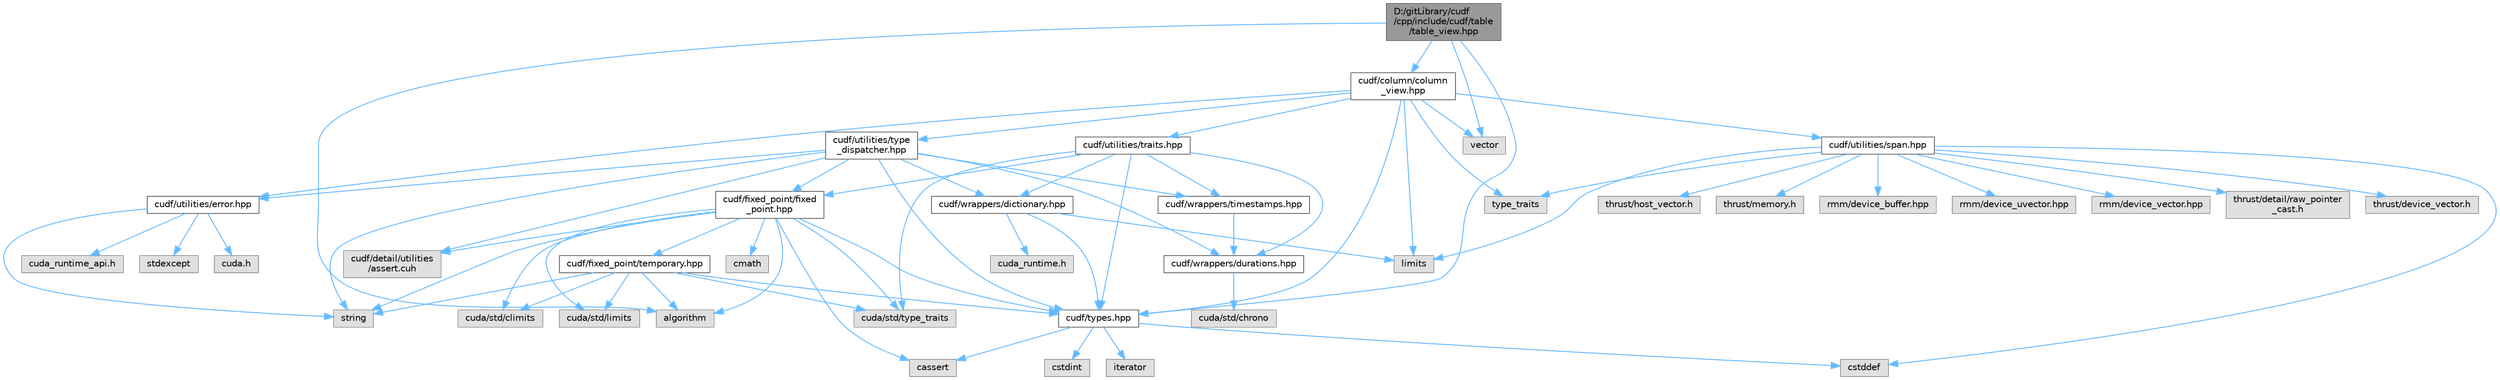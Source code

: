 digraph "D:/gitLibrary/cudf/cpp/include/cudf/table/table_view.hpp"
{
 // LATEX_PDF_SIZE
  bgcolor="transparent";
  edge [fontname=Helvetica,fontsize=10,labelfontname=Helvetica,labelfontsize=10];
  node [fontname=Helvetica,fontsize=10,shape=box,height=0.2,width=0.4];
  Node1 [id="Node000001",label="D:/gitLibrary/cudf\l/cpp/include/cudf/table\l/table_view.hpp",height=0.2,width=0.4,color="gray40", fillcolor="grey60", style="filled", fontcolor="black",tooltip="Class definitions for (mutable)_table_view"];
  Node1 -> Node2 [id="edge1_Node000001_Node000002",color="steelblue1",style="solid",tooltip=" "];
  Node2 [id="Node000002",label="cudf/column/column\l_view.hpp",height=0.2,width=0.4,color="grey40", fillcolor="white", style="filled",URL="$column__view_8hpp.html",tooltip="column view class definitions"];
  Node2 -> Node3 [id="edge2_Node000002_Node000003",color="steelblue1",style="solid",tooltip=" "];
  Node3 [id="Node000003",label="cudf/types.hpp",height=0.2,width=0.4,color="grey40", fillcolor="white", style="filled",URL="$types_8hpp.html",tooltip="Type declarations for libcudf."];
  Node3 -> Node4 [id="edge3_Node000003_Node000004",color="steelblue1",style="solid",tooltip=" "];
  Node4 [id="Node000004",label="cassert",height=0.2,width=0.4,color="grey60", fillcolor="#E0E0E0", style="filled",tooltip=" "];
  Node3 -> Node5 [id="edge4_Node000003_Node000005",color="steelblue1",style="solid",tooltip=" "];
  Node5 [id="Node000005",label="cstddef",height=0.2,width=0.4,color="grey60", fillcolor="#E0E0E0", style="filled",tooltip=" "];
  Node3 -> Node6 [id="edge5_Node000003_Node000006",color="steelblue1",style="solid",tooltip=" "];
  Node6 [id="Node000006",label="cstdint",height=0.2,width=0.4,color="grey60", fillcolor="#E0E0E0", style="filled",tooltip=" "];
  Node3 -> Node7 [id="edge6_Node000003_Node000007",color="steelblue1",style="solid",tooltip=" "];
  Node7 [id="Node000007",label="iterator",height=0.2,width=0.4,color="grey60", fillcolor="#E0E0E0", style="filled",tooltip=" "];
  Node2 -> Node8 [id="edge7_Node000002_Node000008",color="steelblue1",style="solid",tooltip=" "];
  Node8 [id="Node000008",label="cudf/utilities/error.hpp",height=0.2,width=0.4,color="grey40", fillcolor="white", style="filled",URL="$error_8hpp.html",tooltip=" "];
  Node8 -> Node9 [id="edge8_Node000008_Node000009",color="steelblue1",style="solid",tooltip=" "];
  Node9 [id="Node000009",label="cuda.h",height=0.2,width=0.4,color="grey60", fillcolor="#E0E0E0", style="filled",tooltip=" "];
  Node8 -> Node10 [id="edge9_Node000008_Node000010",color="steelblue1",style="solid",tooltip=" "];
  Node10 [id="Node000010",label="cuda_runtime_api.h",height=0.2,width=0.4,color="grey60", fillcolor="#E0E0E0", style="filled",tooltip=" "];
  Node8 -> Node11 [id="edge10_Node000008_Node000011",color="steelblue1",style="solid",tooltip=" "];
  Node11 [id="Node000011",label="stdexcept",height=0.2,width=0.4,color="grey60", fillcolor="#E0E0E0", style="filled",tooltip=" "];
  Node8 -> Node12 [id="edge11_Node000008_Node000012",color="steelblue1",style="solid",tooltip=" "];
  Node12 [id="Node000012",label="string",height=0.2,width=0.4,color="grey60", fillcolor="#E0E0E0", style="filled",tooltip=" "];
  Node2 -> Node13 [id="edge12_Node000002_Node000013",color="steelblue1",style="solid",tooltip=" "];
  Node13 [id="Node000013",label="cudf/utilities/span.hpp",height=0.2,width=0.4,color="grey40", fillcolor="white", style="filled",URL="$span_8hpp.html",tooltip=" "];
  Node13 -> Node14 [id="edge13_Node000013_Node000014",color="steelblue1",style="solid",tooltip=" "];
  Node14 [id="Node000014",label="rmm/device_buffer.hpp",height=0.2,width=0.4,color="grey60", fillcolor="#E0E0E0", style="filled",tooltip=" "];
  Node13 -> Node15 [id="edge14_Node000013_Node000015",color="steelblue1",style="solid",tooltip=" "];
  Node15 [id="Node000015",label="rmm/device_uvector.hpp",height=0.2,width=0.4,color="grey60", fillcolor="#E0E0E0", style="filled",tooltip=" "];
  Node13 -> Node16 [id="edge15_Node000013_Node000016",color="steelblue1",style="solid",tooltip=" "];
  Node16 [id="Node000016",label="rmm/device_vector.hpp",height=0.2,width=0.4,color="grey60", fillcolor="#E0E0E0", style="filled",tooltip=" "];
  Node13 -> Node17 [id="edge16_Node000013_Node000017",color="steelblue1",style="solid",tooltip=" "];
  Node17 [id="Node000017",label="thrust/detail/raw_pointer\l_cast.h",height=0.2,width=0.4,color="grey60", fillcolor="#E0E0E0", style="filled",tooltip=" "];
  Node13 -> Node18 [id="edge17_Node000013_Node000018",color="steelblue1",style="solid",tooltip=" "];
  Node18 [id="Node000018",label="thrust/device_vector.h",height=0.2,width=0.4,color="grey60", fillcolor="#E0E0E0", style="filled",tooltip=" "];
  Node13 -> Node19 [id="edge18_Node000013_Node000019",color="steelblue1",style="solid",tooltip=" "];
  Node19 [id="Node000019",label="thrust/host_vector.h",height=0.2,width=0.4,color="grey60", fillcolor="#E0E0E0", style="filled",tooltip=" "];
  Node13 -> Node20 [id="edge19_Node000013_Node000020",color="steelblue1",style="solid",tooltip=" "];
  Node20 [id="Node000020",label="thrust/memory.h",height=0.2,width=0.4,color="grey60", fillcolor="#E0E0E0", style="filled",tooltip=" "];
  Node13 -> Node5 [id="edge20_Node000013_Node000005",color="steelblue1",style="solid",tooltip=" "];
  Node13 -> Node21 [id="edge21_Node000013_Node000021",color="steelblue1",style="solid",tooltip=" "];
  Node21 [id="Node000021",label="limits",height=0.2,width=0.4,color="grey60", fillcolor="#E0E0E0", style="filled",tooltip=" "];
  Node13 -> Node22 [id="edge22_Node000013_Node000022",color="steelblue1",style="solid",tooltip=" "];
  Node22 [id="Node000022",label="type_traits",height=0.2,width=0.4,color="grey60", fillcolor="#E0E0E0", style="filled",tooltip=" "];
  Node2 -> Node23 [id="edge23_Node000002_Node000023",color="steelblue1",style="solid",tooltip=" "];
  Node23 [id="Node000023",label="cudf/utilities/traits.hpp",height=0.2,width=0.4,color="grey40", fillcolor="white", style="filled",URL="$traits_8hpp.html",tooltip=" "];
  Node23 -> Node24 [id="edge24_Node000023_Node000024",color="steelblue1",style="solid",tooltip=" "];
  Node24 [id="Node000024",label="cudf/fixed_point/fixed\l_point.hpp",height=0.2,width=0.4,color="grey40", fillcolor="white", style="filled",URL="$fixed__point_8hpp.html",tooltip="Class definition for fixed point data type"];
  Node24 -> Node25 [id="edge25_Node000024_Node000025",color="steelblue1",style="solid",tooltip=" "];
  Node25 [id="Node000025",label="cudf/detail/utilities\l/assert.cuh",height=0.2,width=0.4,color="grey60", fillcolor="#E0E0E0", style="filled",tooltip=" "];
  Node24 -> Node26 [id="edge26_Node000024_Node000026",color="steelblue1",style="solid",tooltip=" "];
  Node26 [id="Node000026",label="cudf/fixed_point/temporary.hpp",height=0.2,width=0.4,color="grey40", fillcolor="white", style="filled",URL="$temporary_8hpp.html",tooltip=" "];
  Node26 -> Node3 [id="edge27_Node000026_Node000003",color="steelblue1",style="solid",tooltip=" "];
  Node26 -> Node27 [id="edge28_Node000026_Node000027",color="steelblue1",style="solid",tooltip=" "];
  Node27 [id="Node000027",label="cuda/std/climits",height=0.2,width=0.4,color="grey60", fillcolor="#E0E0E0", style="filled",tooltip=" "];
  Node26 -> Node28 [id="edge29_Node000026_Node000028",color="steelblue1",style="solid",tooltip=" "];
  Node28 [id="Node000028",label="cuda/std/limits",height=0.2,width=0.4,color="grey60", fillcolor="#E0E0E0", style="filled",tooltip=" "];
  Node26 -> Node29 [id="edge30_Node000026_Node000029",color="steelblue1",style="solid",tooltip=" "];
  Node29 [id="Node000029",label="cuda/std/type_traits",height=0.2,width=0.4,color="grey60", fillcolor="#E0E0E0", style="filled",tooltip=" "];
  Node26 -> Node30 [id="edge31_Node000026_Node000030",color="steelblue1",style="solid",tooltip=" "];
  Node30 [id="Node000030",label="algorithm",height=0.2,width=0.4,color="grey60", fillcolor="#E0E0E0", style="filled",tooltip=" "];
  Node26 -> Node12 [id="edge32_Node000026_Node000012",color="steelblue1",style="solid",tooltip=" "];
  Node24 -> Node3 [id="edge33_Node000024_Node000003",color="steelblue1",style="solid",tooltip=" "];
  Node24 -> Node27 [id="edge34_Node000024_Node000027",color="steelblue1",style="solid",tooltip=" "];
  Node24 -> Node28 [id="edge35_Node000024_Node000028",color="steelblue1",style="solid",tooltip=" "];
  Node24 -> Node29 [id="edge36_Node000024_Node000029",color="steelblue1",style="solid",tooltip=" "];
  Node24 -> Node30 [id="edge37_Node000024_Node000030",color="steelblue1",style="solid",tooltip=" "];
  Node24 -> Node4 [id="edge38_Node000024_Node000004",color="steelblue1",style="solid",tooltip=" "];
  Node24 -> Node31 [id="edge39_Node000024_Node000031",color="steelblue1",style="solid",tooltip=" "];
  Node31 [id="Node000031",label="cmath",height=0.2,width=0.4,color="grey60", fillcolor="#E0E0E0", style="filled",tooltip=" "];
  Node24 -> Node12 [id="edge40_Node000024_Node000012",color="steelblue1",style="solid",tooltip=" "];
  Node23 -> Node3 [id="edge41_Node000023_Node000003",color="steelblue1",style="solid",tooltip=" "];
  Node23 -> Node32 [id="edge42_Node000023_Node000032",color="steelblue1",style="solid",tooltip=" "];
  Node32 [id="Node000032",label="cudf/wrappers/dictionary.hpp",height=0.2,width=0.4,color="grey40", fillcolor="white", style="filled",URL="$dictionary_8hpp.html",tooltip="Concrete type definition for dictionary columns."];
  Node32 -> Node33 [id="edge43_Node000032_Node000033",color="steelblue1",style="solid",tooltip=" "];
  Node33 [id="Node000033",label="cuda_runtime.h",height=0.2,width=0.4,color="grey60", fillcolor="#E0E0E0", style="filled",tooltip=" "];
  Node32 -> Node3 [id="edge44_Node000032_Node000003",color="steelblue1",style="solid",tooltip=" "];
  Node32 -> Node21 [id="edge45_Node000032_Node000021",color="steelblue1",style="solid",tooltip=" "];
  Node23 -> Node34 [id="edge46_Node000023_Node000034",color="steelblue1",style="solid",tooltip=" "];
  Node34 [id="Node000034",label="cudf/wrappers/durations.hpp",height=0.2,width=0.4,color="grey40", fillcolor="white", style="filled",URL="$durations_8hpp.html",tooltip="Concrete type definitions for int32_t and int64_t durations in varying resolutions."];
  Node34 -> Node35 [id="edge47_Node000034_Node000035",color="steelblue1",style="solid",tooltip=" "];
  Node35 [id="Node000035",label="cuda/std/chrono",height=0.2,width=0.4,color="grey60", fillcolor="#E0E0E0", style="filled",tooltip=" "];
  Node23 -> Node36 [id="edge48_Node000023_Node000036",color="steelblue1",style="solid",tooltip=" "];
  Node36 [id="Node000036",label="cudf/wrappers/timestamps.hpp",height=0.2,width=0.4,color="grey40", fillcolor="white", style="filled",URL="$timestamps_8hpp.html",tooltip="Concrete type definitions for int32_t and int64_t timestamps in varying resolutions as durations sinc..."];
  Node36 -> Node34 [id="edge49_Node000036_Node000034",color="steelblue1",style="solid",tooltip=" "];
  Node23 -> Node29 [id="edge50_Node000023_Node000029",color="steelblue1",style="solid",tooltip=" "];
  Node2 -> Node37 [id="edge51_Node000002_Node000037",color="steelblue1",style="solid",tooltip=" "];
  Node37 [id="Node000037",label="cudf/utilities/type\l_dispatcher.hpp",height=0.2,width=0.4,color="grey40", fillcolor="white", style="filled",URL="$type__dispatcher_8hpp.html",tooltip="Defines the mapping between cudf::type_id runtime type information and concrete C++ types."];
  Node37 -> Node25 [id="edge52_Node000037_Node000025",color="steelblue1",style="solid",tooltip=" "];
  Node37 -> Node24 [id="edge53_Node000037_Node000024",color="steelblue1",style="solid",tooltip=" "];
  Node37 -> Node3 [id="edge54_Node000037_Node000003",color="steelblue1",style="solid",tooltip=" "];
  Node37 -> Node8 [id="edge55_Node000037_Node000008",color="steelblue1",style="solid",tooltip=" "];
  Node37 -> Node32 [id="edge56_Node000037_Node000032",color="steelblue1",style="solid",tooltip=" "];
  Node37 -> Node34 [id="edge57_Node000037_Node000034",color="steelblue1",style="solid",tooltip=" "];
  Node37 -> Node36 [id="edge58_Node000037_Node000036",color="steelblue1",style="solid",tooltip=" "];
  Node37 -> Node12 [id="edge59_Node000037_Node000012",color="steelblue1",style="solid",tooltip=" "];
  Node2 -> Node21 [id="edge60_Node000002_Node000021",color="steelblue1",style="solid",tooltip=" "];
  Node2 -> Node22 [id="edge61_Node000002_Node000022",color="steelblue1",style="solid",tooltip=" "];
  Node2 -> Node38 [id="edge62_Node000002_Node000038",color="steelblue1",style="solid",tooltip=" "];
  Node38 [id="Node000038",label="vector",height=0.2,width=0.4,color="grey60", fillcolor="#E0E0E0", style="filled",tooltip=" "];
  Node1 -> Node3 [id="edge63_Node000001_Node000003",color="steelblue1",style="solid",tooltip=" "];
  Node1 -> Node30 [id="edge64_Node000001_Node000030",color="steelblue1",style="solid",tooltip=" "];
  Node1 -> Node38 [id="edge65_Node000001_Node000038",color="steelblue1",style="solid",tooltip=" "];
}
